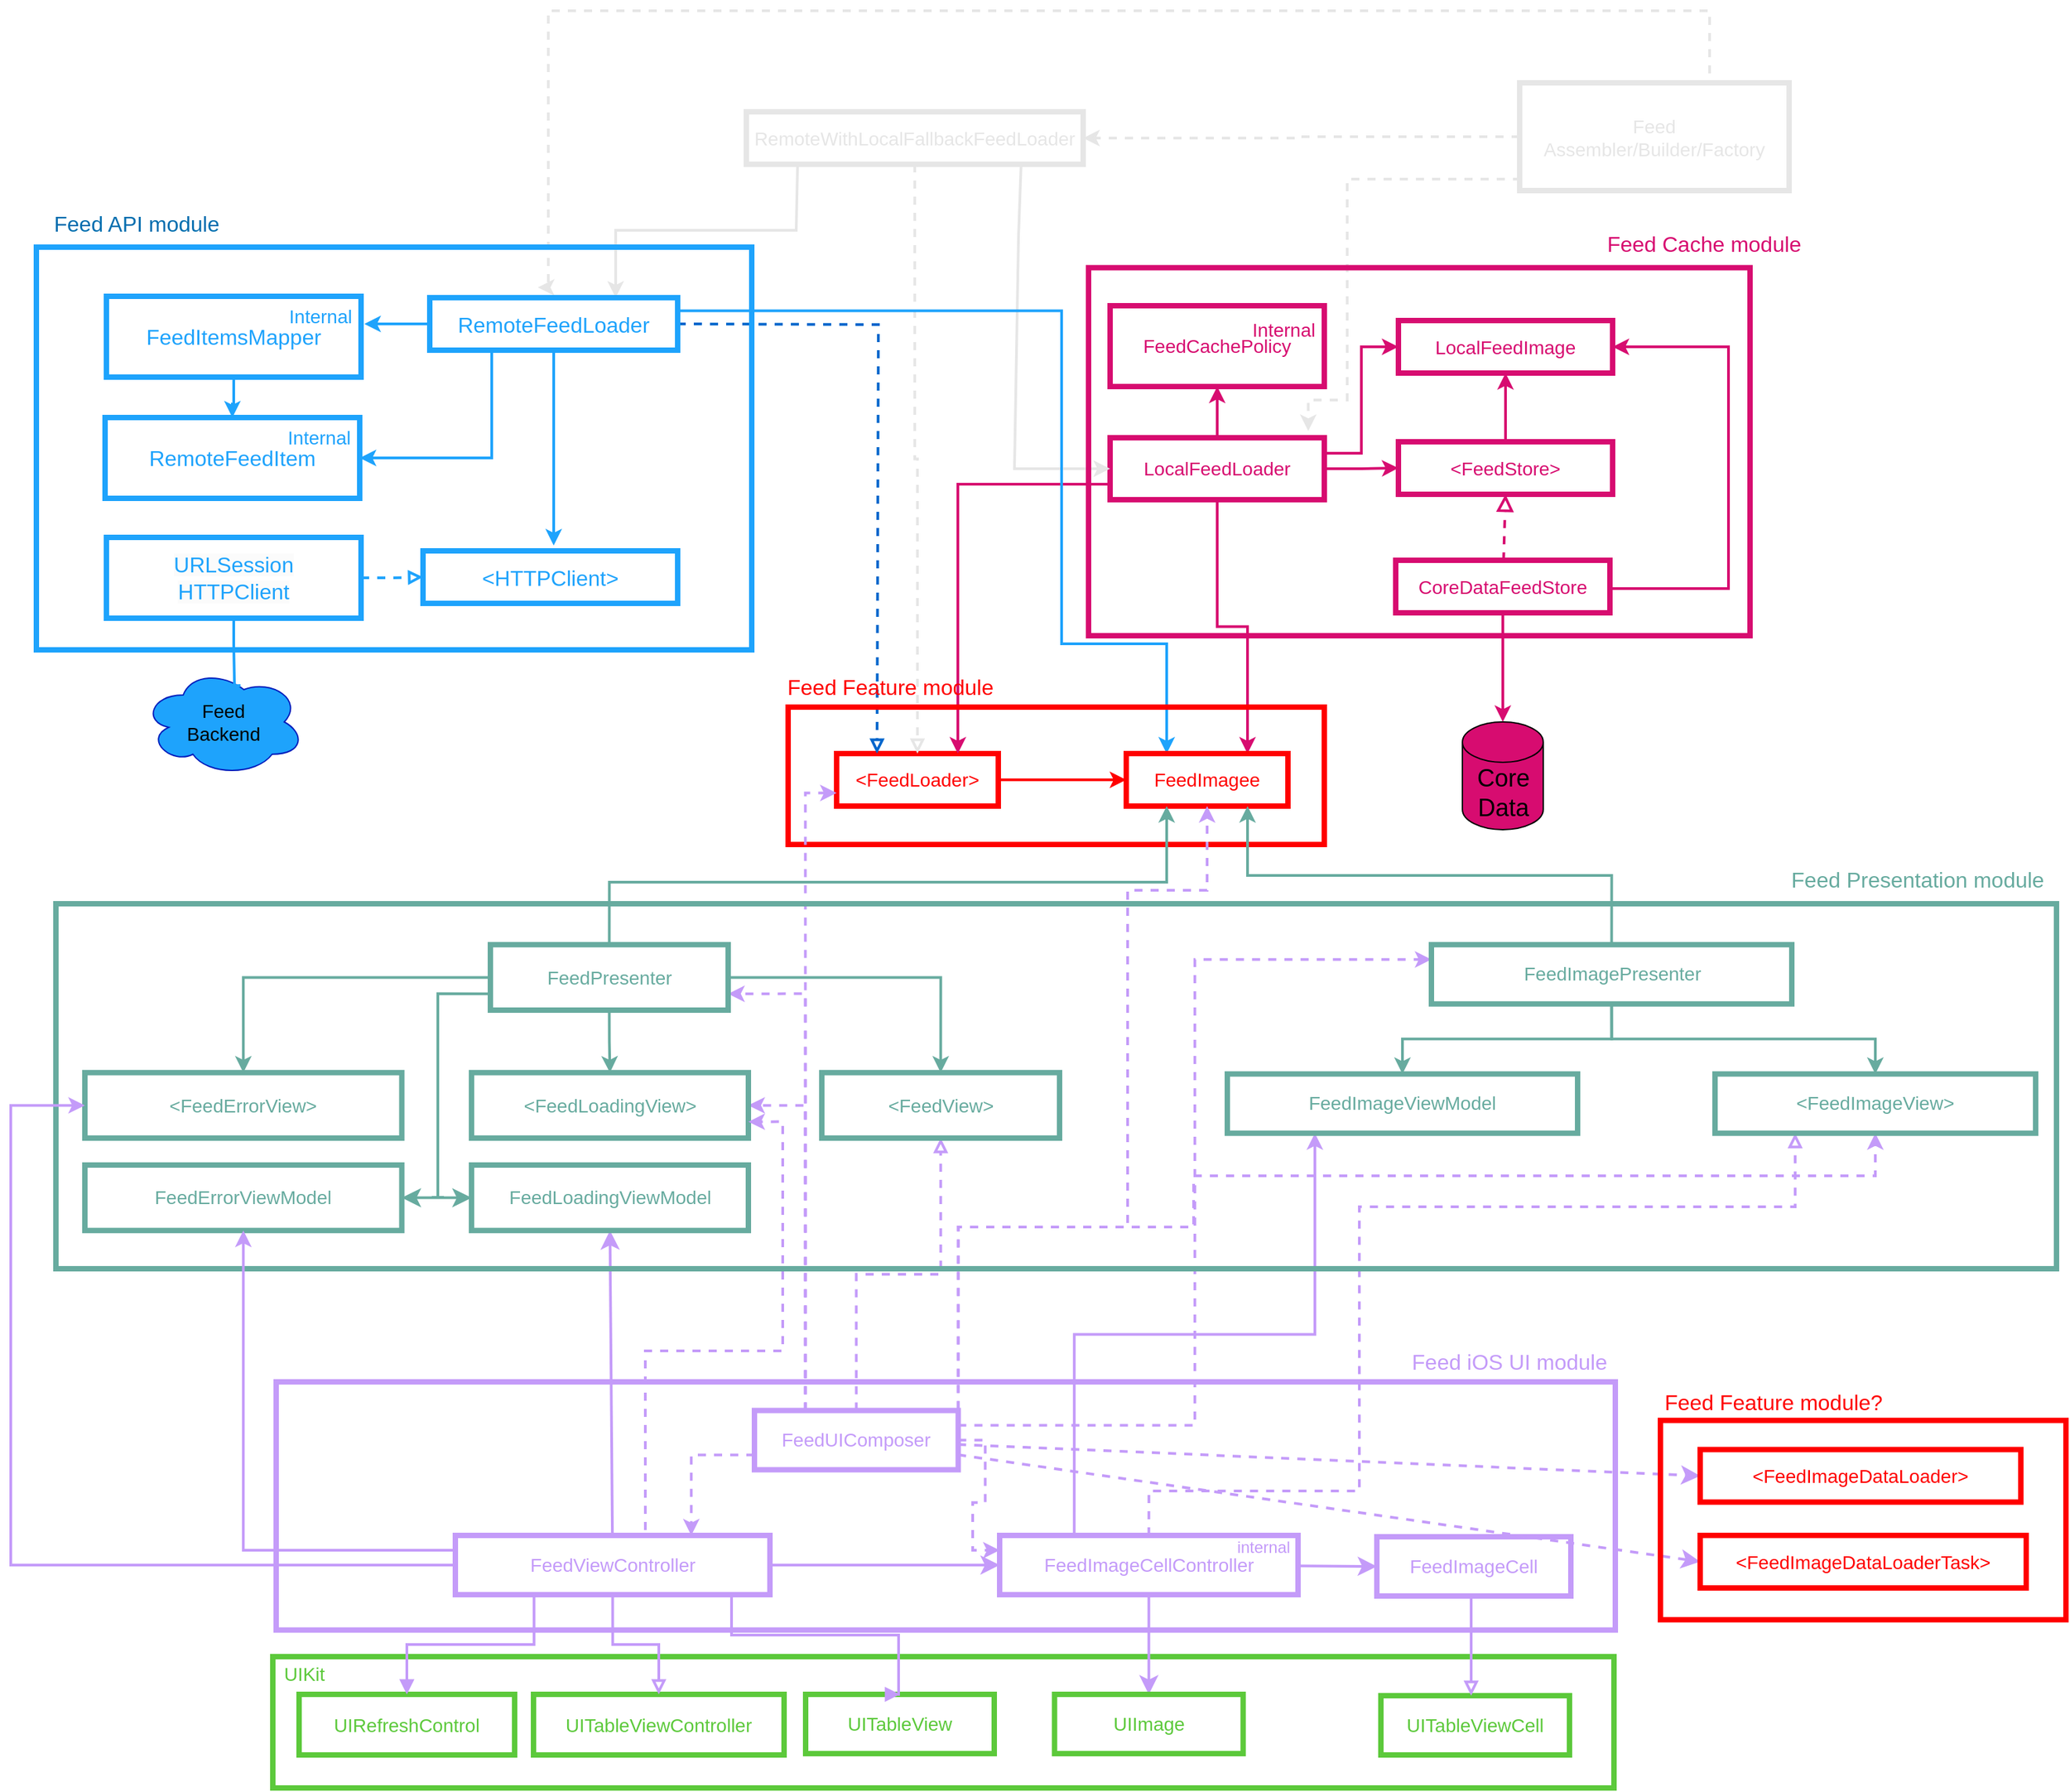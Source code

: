 <mxfile version="24.0.7" type="github">
  <diagram name="Version-1" id="Y2WjuvX7hO9Vn0jHDt_I">
    <mxGraphModel dx="1674" dy="875" grid="0" gridSize="10" guides="1" tooltips="1" connect="1" arrows="1" fold="1" page="1" pageScale="1" pageWidth="1400" pageHeight="850" math="0" shadow="0">
      <root>
        <mxCell id="0" />
        <mxCell id="1" parent="0" />
        <mxCell id="fa2TgRjNBBgpzOrha1pa-1" value="&lt;span style=&quot;font-size: 14px;&quot;&gt;&lt;font style=&quot;font-size: 14px;&quot;&gt;UITableViewController&lt;/font&gt;&lt;/span&gt;" style="rounded=0;whiteSpace=wrap;html=1;strokeWidth=4;fillColor=none;strokeColor=#5CC93B;fontSize=14;fontColor=#5CC93B;" parent="1" vertex="1">
          <mxGeometry x="489" y="1295" width="186" height="45" as="geometry" />
        </mxCell>
        <mxCell id="kslnaKKYkAR8ZkGTqqHD-34" style="edgeStyle=orthogonalEdgeStyle;rounded=0;orthogonalLoop=1;jettySize=auto;html=1;entryX=0;entryY=0.5;entryDx=0;entryDy=0;strokeColor=#FF0000;fontColor=#FF0000;strokeWidth=2;" parent="1" source="fa2TgRjNBBgpzOrha1pa-3" target="kslnaKKYkAR8ZkGTqqHD-33" edge="1">
          <mxGeometry relative="1" as="geometry" />
        </mxCell>
        <mxCell id="fa2TgRjNBBgpzOrha1pa-3" value="&lt;font style=&quot;font-size: 14px;&quot;&gt;&amp;lt;FeedLoader&amp;gt;&lt;/font&gt;" style="rounded=0;whiteSpace=wrap;html=1;fillColor=none;strokeColor=#FF0000;strokeWidth=4;fontSize=14;fontColor=#FF0000;" parent="1" vertex="1">
          <mxGeometry x="714" y="596.5" width="120" height="39" as="geometry" />
        </mxCell>
        <mxCell id="KoEfR0-JcFAQGKNgfmnl-4" style="edgeStyle=orthogonalEdgeStyle;rounded=0;orthogonalLoop=1;jettySize=auto;html=1;entryX=0;entryY=0.5;entryDx=0;entryDy=0;strokeWidth=2;strokeColor=#D70C70;" parent="1" source="fa2TgRjNBBgpzOrha1pa-6" target="kslnaKKYkAR8ZkGTqqHD-20" edge="1">
          <mxGeometry relative="1" as="geometry" />
        </mxCell>
        <mxCell id="KoEfR0-JcFAQGKNgfmnl-11" style="edgeStyle=orthogonalEdgeStyle;rounded=0;orthogonalLoop=1;jettySize=auto;html=1;exitX=1;exitY=0.25;exitDx=0;exitDy=0;entryX=0;entryY=0.5;entryDx=0;entryDy=0;strokeWidth=2;strokeColor=#D70C70;" parent="1" source="fa2TgRjNBBgpzOrha1pa-6" target="kslnaKKYkAR8ZkGTqqHD-19" edge="1">
          <mxGeometry relative="1" as="geometry" />
        </mxCell>
        <mxCell id="KoEfR0-JcFAQGKNgfmnl-13" style="edgeStyle=orthogonalEdgeStyle;rounded=0;orthogonalLoop=1;jettySize=auto;html=1;entryX=0.5;entryY=1;entryDx=0;entryDy=0;strokeWidth=2;strokeColor=#D70C70;" parent="1" source="fa2TgRjNBBgpzOrha1pa-6" target="KoEfR0-JcFAQGKNgfmnl-10" edge="1">
          <mxGeometry relative="1" as="geometry" />
        </mxCell>
        <mxCell id="iK6Vckgqgcv6s7LHoRTM-32" style="edgeStyle=orthogonalEdgeStyle;rounded=0;orthogonalLoop=1;jettySize=auto;html=1;exitX=0;exitY=0.75;exitDx=0;exitDy=0;entryX=0.75;entryY=0;entryDx=0;entryDy=0;strokeWidth=2;strokeColor=#D70C70;" parent="1" source="fa2TgRjNBBgpzOrha1pa-6" target="fa2TgRjNBBgpzOrha1pa-3" edge="1">
          <mxGeometry relative="1" as="geometry">
            <mxPoint x="793" y="581" as="targetPoint" />
          </mxGeometry>
        </mxCell>
        <mxCell id="iK6Vckgqgcv6s7LHoRTM-33" style="edgeStyle=orthogonalEdgeStyle;rounded=0;orthogonalLoop=1;jettySize=auto;html=1;entryX=0.75;entryY=0;entryDx=0;entryDy=0;strokeWidth=2;strokeColor=#D70C70;" parent="1" source="fa2TgRjNBBgpzOrha1pa-6" target="kslnaKKYkAR8ZkGTqqHD-33" edge="1">
          <mxGeometry relative="1" as="geometry" />
        </mxCell>
        <mxCell id="fa2TgRjNBBgpzOrha1pa-6" value="&lt;font style=&quot;font-size: 14px;&quot;&gt;LocalFeedLoader&lt;/font&gt;" style="rounded=0;whiteSpace=wrap;html=1;fillColor=none;strokeColor=#D70C70;strokeWidth=4;fontColor=#D70C70;fontSize=14;" parent="1" vertex="1">
          <mxGeometry x="917" y="362" width="159" height="46" as="geometry" />
        </mxCell>
        <mxCell id="fa2TgRjNBBgpzOrha1pa-8" value="" style="html=1;labelBackgroundColor=#ffffff;startArrow=none;startFill=0;startSize=6;endArrow=block;endFill=0;endSize=6;jettySize=auto;orthogonalLoop=1;strokeWidth=2;dashed=1;fontSize=14;rounded=0;entryX=0.25;entryY=0;entryDx=0;entryDy=0;strokeColor=#0066CC;exitX=1;exitY=0.5;exitDx=0;exitDy=0;" parent="1" source="8nE0R6XnKWqMKPDeoMGo-2" target="fa2TgRjNBBgpzOrha1pa-3" edge="1">
          <mxGeometry width="60" height="60" relative="1" as="geometry">
            <mxPoint x="637" y="301" as="sourcePoint" />
            <mxPoint x="577" y="396" as="targetPoint" />
            <Array as="points">
              <mxPoint x="745" y="278" />
            </Array>
          </mxGeometry>
        </mxCell>
        <mxCell id="iK6Vckgqgcv6s7LHoRTM-24" style="edgeStyle=orthogonalEdgeStyle;rounded=0;orthogonalLoop=1;jettySize=auto;html=1;entryX=0.5;entryY=0;entryDx=0;entryDy=0;strokeWidth=2;dashed=1;strokeColor=#E6E6E6;endArrow=block;endFill=0;" parent="1" source="fa2TgRjNBBgpzOrha1pa-10" target="fa2TgRjNBBgpzOrha1pa-3" edge="1">
          <mxGeometry relative="1" as="geometry" />
        </mxCell>
        <mxCell id="fa2TgRjNBBgpzOrha1pa-10" value="&lt;font style=&quot;font-size: 14px;&quot;&gt;RemoteWithLocalFallbackFeedLoader&lt;/font&gt;" style="rounded=0;whiteSpace=wrap;html=1;fillColor=none;strokeColor=#E6E6E6;strokeWidth=4;fontSize=14;fontColor=#E6E6E6;" parent="1" vertex="1">
          <mxGeometry x="647" y="120" width="250" height="39" as="geometry" />
        </mxCell>
        <mxCell id="fa2TgRjNBBgpzOrha1pa-12" value="" style="endArrow=classic;html=1;rounded=0;exitX=0.152;exitY=1.026;exitDx=0;exitDy=0;exitPerimeter=0;strokeWidth=2;strokeColor=#E6E6E6;entryX=0.75;entryY=0;entryDx=0;entryDy=0;fontColor=#E6E6E6;" parent="1" source="fa2TgRjNBBgpzOrha1pa-10" target="8nE0R6XnKWqMKPDeoMGo-2" edge="1">
          <mxGeometry width="50" height="50" relative="1" as="geometry">
            <mxPoint x="684.045" y="184.014" as="sourcePoint" />
            <mxPoint x="639.998" y="253.989" as="targetPoint" />
            <Array as="points">
              <mxPoint x="684" y="208" />
              <mxPoint x="550" y="208" />
            </Array>
          </mxGeometry>
        </mxCell>
        <mxCell id="fa2TgRjNBBgpzOrha1pa-13" value="" style="endArrow=classic;html=1;rounded=0;exitX=0.816;exitY=0.949;exitDx=0;exitDy=0;exitPerimeter=0;strokeWidth=2;strokeColor=#E6E6E6;fontColor=#E6E6E6;entryX=0;entryY=0.5;entryDx=0;entryDy=0;" parent="1" source="fa2TgRjNBBgpzOrha1pa-10" target="fa2TgRjNBBgpzOrha1pa-6" edge="1">
          <mxGeometry width="50" height="50" relative="1" as="geometry">
            <mxPoint x="849" y="189" as="sourcePoint" />
            <mxPoint x="1003" y="334" as="targetPoint" />
            <Array as="points">
              <mxPoint x="849" y="213" />
              <mxPoint x="846" y="385" />
            </Array>
          </mxGeometry>
        </mxCell>
        <mxCell id="fa2TgRjNBBgpzOrha1pa-14" style="edgeStyle=orthogonalEdgeStyle;rounded=0;orthogonalLoop=1;jettySize=auto;html=1;strokeWidth=2;dashed=1;strokeColor=#E6E6E6;exitX=0.5;exitY=0;exitDx=0;exitDy=0;fontColor=#E6E6E6;entryX=0.701;entryY=0.1;entryDx=0;entryDy=0;entryPerimeter=0;" parent="1" source="fa2TgRjNBBgpzOrha1pa-18" target="8nE0R6XnKWqMKPDeoMGo-17" edge="1">
          <mxGeometry relative="1" as="geometry">
            <Array as="points">
              <mxPoint x="1362" y="99" />
              <mxPoint x="1362" y="45" />
              <mxPoint x="500" y="45" />
            </Array>
            <mxPoint x="1151" y="118" as="sourcePoint" />
            <mxPoint x="500" y="228" as="targetPoint" />
          </mxGeometry>
        </mxCell>
        <mxCell id="fa2TgRjNBBgpzOrha1pa-15" style="edgeStyle=orthogonalEdgeStyle;rounded=0;orthogonalLoop=1;jettySize=auto;html=1;entryX=1;entryY=0.5;entryDx=0;entryDy=0;strokeWidth=2;dashed=1;strokeColor=#E6E6E6;fontColor=#E6E6E6;" parent="1" source="fa2TgRjNBBgpzOrha1pa-18" target="fa2TgRjNBBgpzOrha1pa-10" edge="1">
          <mxGeometry relative="1" as="geometry" />
        </mxCell>
        <mxCell id="fa2TgRjNBBgpzOrha1pa-18" value="&lt;font style=&quot;font-size: 14px;&quot;&gt;Feed&lt;br style=&quot;font-size: 14px;&quot;&gt;Assembler/Builder/Factory&lt;br style=&quot;font-size: 14px;&quot;&gt;&lt;/font&gt;" style="rounded=0;whiteSpace=wrap;html=1;fillColor=none;strokeColor=#E6E6E6;strokeWidth=4;fontColor=#E6E6E6;fontSize=14;" parent="1" vertex="1">
          <mxGeometry x="1221" y="98.5" width="200" height="80" as="geometry" />
        </mxCell>
        <mxCell id="kslnaKKYkAR8ZkGTqqHD-9" style="edgeStyle=orthogonalEdgeStyle;rounded=0;orthogonalLoop=1;jettySize=auto;html=1;entryX=0.5;entryY=0;entryDx=0;entryDy=0;strokeColor=#1EA3FC;strokeWidth=2;" parent="1" source="8nE0R6XnKWqMKPDeoMGo-1" target="kslnaKKYkAR8ZkGTqqHD-6" edge="1">
          <mxGeometry relative="1" as="geometry" />
        </mxCell>
        <mxCell id="8nE0R6XnKWqMKPDeoMGo-1" value="&lt;font style=&quot;font-size: 16px;&quot;&gt;FeedItemsMapper&lt;/font&gt;" style="rounded=0;whiteSpace=wrap;html=1;fillColor=none;strokeColor=#1EA3FC;strokeWidth=4;fontColor=#1EA3FC;fontSize=16;" parent="1" vertex="1">
          <mxGeometry x="172" y="257" width="189" height="60" as="geometry" />
        </mxCell>
        <mxCell id="kslnaKKYkAR8ZkGTqqHD-2" style="edgeStyle=orthogonalEdgeStyle;rounded=0;orthogonalLoop=1;jettySize=auto;html=1;exitX=0.5;exitY=1;exitDx=0;exitDy=0;strokeColor=#1EA3FC;strokeWidth=2;" parent="1" source="8nE0R6XnKWqMKPDeoMGo-2" edge="1">
          <mxGeometry relative="1" as="geometry">
            <mxPoint x="504" y="442" as="targetPoint" />
            <mxPoint x="504" y="317" as="sourcePoint" />
          </mxGeometry>
        </mxCell>
        <mxCell id="kslnaKKYkAR8ZkGTqqHD-8" style="edgeStyle=orthogonalEdgeStyle;rounded=0;orthogonalLoop=1;jettySize=auto;html=1;strokeColor=#1EA3FC;strokeWidth=2;" parent="1" source="8nE0R6XnKWqMKPDeoMGo-2" edge="1">
          <mxGeometry relative="1" as="geometry">
            <mxPoint x="363.412" y="277.5" as="targetPoint" />
          </mxGeometry>
        </mxCell>
        <mxCell id="kslnaKKYkAR8ZkGTqqHD-14" style="edgeStyle=orthogonalEdgeStyle;rounded=0;orthogonalLoop=1;jettySize=auto;html=1;exitX=0.25;exitY=1;exitDx=0;exitDy=0;entryX=1;entryY=0.5;entryDx=0;entryDy=0;strokeColor=#1EA3FC;strokeWidth=2;" parent="1" source="8nE0R6XnKWqMKPDeoMGo-2" target="kslnaKKYkAR8ZkGTqqHD-6" edge="1">
          <mxGeometry relative="1" as="geometry" />
        </mxCell>
        <mxCell id="iK6Vckgqgcv6s7LHoRTM-34" style="edgeStyle=orthogonalEdgeStyle;rounded=0;orthogonalLoop=1;jettySize=auto;html=1;exitX=1;exitY=0.25;exitDx=0;exitDy=0;entryX=0.25;entryY=0;entryDx=0;entryDy=0;strokeWidth=2;strokeColor=#1EA3FC;" parent="1" source="8nE0R6XnKWqMKPDeoMGo-2" target="kslnaKKYkAR8ZkGTqqHD-33" edge="1">
          <mxGeometry relative="1" as="geometry">
            <Array as="points">
              <mxPoint x="881" y="268" />
              <mxPoint x="881" y="515" />
              <mxPoint x="959" y="515" />
            </Array>
          </mxGeometry>
        </mxCell>
        <mxCell id="8nE0R6XnKWqMKPDeoMGo-2" value="&lt;font style=&quot;font-size: 16px;&quot;&gt;RemoteFeedLoader&lt;/font&gt;" style="rounded=0;whiteSpace=wrap;html=1;fillColor=none;strokeColor=#1EA3FC;strokeWidth=4;fontColor=#1EA3FC;fontSize=16;" parent="1" vertex="1">
          <mxGeometry x="412" y="258" width="184" height="39" as="geometry" />
        </mxCell>
        <mxCell id="8nE0R6XnKWqMKPDeoMGo-3" value="&lt;font style=&quot;font-size: 16px;&quot;&gt;&amp;lt;HTTPClient&amp;gt;&lt;/font&gt;" style="rounded=0;whiteSpace=wrap;html=1;fillColor=none;strokeColor=#1EA3FC;strokeWidth=4;fontColor=#1EA3FC;fontSize=16;" parent="1" vertex="1">
          <mxGeometry x="407" y="446" width="189" height="39" as="geometry" />
        </mxCell>
        <mxCell id="8nE0R6XnKWqMKPDeoMGo-4" value="&lt;font style=&quot;font-size: 14px;&quot;&gt;Feed&lt;br style=&quot;font-size: 14px;&quot;&gt;Backend&lt;/font&gt;" style="ellipse;shape=cloud;whiteSpace=wrap;html=1;fillColor=#1ea3fc;fontColor=#000000;strokeColor=#001DBC;fontSize=14;" parent="1" vertex="1">
          <mxGeometry x="199" y="533" width="120" height="80" as="geometry" />
        </mxCell>
        <mxCell id="8nE0R6XnKWqMKPDeoMGo-12" style="edgeStyle=orthogonalEdgeStyle;rounded=0;orthogonalLoop=1;jettySize=auto;html=1;entryX=0.567;entryY=0.163;entryDx=0;entryDy=0;entryPerimeter=0;strokeWidth=2;strokeColor=#1EA3FC;endArrow=baseDash;endFill=0;" parent="1" source="8nE0R6XnKWqMKPDeoMGo-8" target="8nE0R6XnKWqMKPDeoMGo-4" edge="1">
          <mxGeometry relative="1" as="geometry" />
        </mxCell>
        <mxCell id="kslnaKKYkAR8ZkGTqqHD-16" style="edgeStyle=orthogonalEdgeStyle;rounded=0;orthogonalLoop=1;jettySize=auto;html=1;exitX=1;exitY=0.5;exitDx=0;exitDy=0;entryX=0;entryY=0.5;entryDx=0;entryDy=0;strokeWidth=2;endArrow=block;endFill=0;dashed=1;strokeColor=#1EA3FC;" parent="1" source="8nE0R6XnKWqMKPDeoMGo-8" target="8nE0R6XnKWqMKPDeoMGo-3" edge="1">
          <mxGeometry relative="1" as="geometry" />
        </mxCell>
        <mxCell id="8nE0R6XnKWqMKPDeoMGo-8" value="&lt;span style=&quot;font-family: Helvetica; font-size: 16px; font-style: normal; font-variant-ligatures: normal; font-variant-caps: normal; font-weight: 400; letter-spacing: normal; orphans: 2; text-align: center; text-indent: 0px; text-transform: none; widows: 2; word-spacing: 0px; -webkit-text-stroke-width: 0px; background-color: rgb(251, 251, 251); text-decoration-thickness: initial; text-decoration-style: initial; text-decoration-color: initial; float: none; display: inline !important;&quot;&gt;URLSession&lt;br&gt;HTTPClient&lt;br&gt;&lt;/span&gt;" style="rounded=0;whiteSpace=wrap;html=1;fillColor=none;strokeColor=#1EA3FC;strokeWidth=4;fontColor=#1EA3FC;" parent="1" vertex="1">
          <mxGeometry x="172" y="436" width="189" height="60" as="geometry" />
        </mxCell>
        <mxCell id="8nE0R6XnKWqMKPDeoMGo-17" value="" style="rounded=0;whiteSpace=wrap;html=1;fillColor=none;strokeWidth=4;strokeColor=#1EA3FC;" parent="1" vertex="1">
          <mxGeometry x="120" y="220.5" width="531" height="299" as="geometry" />
        </mxCell>
        <mxCell id="8nE0R6XnKWqMKPDeoMGo-18" value="Feed API module" style="text;html=1;strokeColor=none;fillColor=none;align=center;verticalAlign=middle;whiteSpace=wrap;rounded=0;strokeWidth=0;fontColor=#006EAF;fontStyle=0;fontSize=16;" parent="1" vertex="1">
          <mxGeometry x="131" y="188" width="127" height="30" as="geometry" />
        </mxCell>
        <mxCell id="kslnaKKYkAR8ZkGTqqHD-4" value="&lt;font style=&quot;font-size: 14px;&quot;&gt;Internal&lt;/font&gt;" style="text;html=1;strokeColor=none;fillColor=none;align=center;verticalAlign=middle;whiteSpace=wrap;rounded=0;labelPosition=center;verticalLabelPosition=middle;fontColor=#1EA3FC;" parent="1" vertex="1">
          <mxGeometry x="301" y="257" width="60" height="30" as="geometry" />
        </mxCell>
        <mxCell id="kslnaKKYkAR8ZkGTqqHD-6" value="RemoteFeedItem" style="rounded=0;whiteSpace=wrap;html=1;fillColor=none;strokeColor=#1EA3FC;strokeWidth=4;fontColor=#1EA3FC;fontSize=16;" parent="1" vertex="1">
          <mxGeometry x="171" y="347" width="189" height="60" as="geometry" />
        </mxCell>
        <mxCell id="kslnaKKYkAR8ZkGTqqHD-7" value="&lt;font style=&quot;font-size: 14px;&quot;&gt;Internal&lt;/font&gt;" style="text;html=1;strokeColor=none;fillColor=none;align=center;verticalAlign=middle;whiteSpace=wrap;rounded=0;labelPosition=center;verticalLabelPosition=middle;fontColor=#1EA3FC;" parent="1" vertex="1">
          <mxGeometry x="300" y="347" width="60" height="30" as="geometry" />
        </mxCell>
        <mxCell id="kslnaKKYkAR8ZkGTqqHD-19" value="&lt;font style=&quot;font-size: 14px;&quot;&gt;LocalFeedImage&lt;/font&gt;" style="rounded=0;whiteSpace=wrap;html=1;fillColor=none;strokeColor=#D70C70;strokeWidth=4;fontColor=#D70C70;fontSize=14;" parent="1" vertex="1">
          <mxGeometry x="1131" y="275" width="159" height="39" as="geometry" />
        </mxCell>
        <mxCell id="kslnaKKYkAR8ZkGTqqHD-22" style="edgeStyle=orthogonalEdgeStyle;rounded=0;orthogonalLoop=1;jettySize=auto;html=1;entryX=0.5;entryY=1;entryDx=0;entryDy=0;strokeWidth=2;strokeColor=#D70C70;" parent="1" source="kslnaKKYkAR8ZkGTqqHD-20" target="kslnaKKYkAR8ZkGTqqHD-19" edge="1">
          <mxGeometry relative="1" as="geometry" />
        </mxCell>
        <mxCell id="kslnaKKYkAR8ZkGTqqHD-20" value="&lt;font style=&quot;font-size: 14px;&quot;&gt;&amp;lt;FeedStore&amp;gt;&lt;/font&gt;" style="rounded=0;whiteSpace=wrap;html=1;fillColor=none;strokeColor=#D70C70;strokeWidth=4;fontColor=#D70C70;fontSize=14;" parent="1" vertex="1">
          <mxGeometry x="1131" y="365" width="159" height="39" as="geometry" />
        </mxCell>
        <mxCell id="kslnaKKYkAR8ZkGTqqHD-25" value="Feed Cache module" style="text;html=1;strokeColor=none;fillColor=none;align=center;verticalAlign=middle;whiteSpace=wrap;rounded=0;strokeWidth=0;fontColor=#D70C70;fontStyle=0;fontSize=16;" parent="1" vertex="1">
          <mxGeometry x="1279" y="203" width="158" height="30" as="geometry" />
        </mxCell>
        <mxCell id="kslnaKKYkAR8ZkGTqqHD-28" style="edgeStyle=orthogonalEdgeStyle;rounded=0;orthogonalLoop=1;jettySize=auto;html=1;exitX=0;exitY=0.75;exitDx=0;exitDy=0;strokeWidth=2;strokeColor=#E6E6E6;dashed=1;fontColor=#E6E6E6;entryX=0.925;entryY=-0.109;entryDx=0;entryDy=0;entryPerimeter=0;" parent="1" target="fa2TgRjNBBgpzOrha1pa-6" edge="1">
          <mxGeometry relative="1" as="geometry">
            <mxPoint x="1221" y="169" as="sourcePoint" />
            <mxPoint x="1065.029" y="339.998" as="targetPoint" />
            <Array as="points">
              <mxPoint x="1221" y="170" />
              <mxPoint x="1093" y="170" />
              <mxPoint x="1093" y="334" />
              <mxPoint x="1064" y="334" />
            </Array>
          </mxGeometry>
        </mxCell>
        <mxCell id="kslnaKKYkAR8ZkGTqqHD-33" value="&lt;font style=&quot;font-size: 14px;&quot;&gt;FeedImagee&lt;/font&gt;" style="rounded=0;whiteSpace=wrap;html=1;fillColor=none;strokeColor=#FF0000;strokeWidth=4;fontSize=14;fontColor=#FF0000;" parent="1" vertex="1">
          <mxGeometry x="929" y="596.5" width="120" height="39" as="geometry" />
        </mxCell>
        <mxCell id="kslnaKKYkAR8ZkGTqqHD-35" value="" style="rounded=0;whiteSpace=wrap;html=1;fillColor=none;strokeWidth=4;strokeColor=#ff0000;" parent="1" vertex="1">
          <mxGeometry x="678" y="562" width="398" height="102" as="geometry" />
        </mxCell>
        <mxCell id="kslnaKKYkAR8ZkGTqqHD-36" value="Feed Feature module" style="text;html=1;strokeColor=none;fillColor=none;align=center;verticalAlign=middle;whiteSpace=wrap;rounded=0;strokeWidth=0;fontColor=#FF0000;fontStyle=0;fontSize=16;" parent="1" vertex="1">
          <mxGeometry x="675" y="532" width="158" height="30" as="geometry" />
        </mxCell>
        <mxCell id="RtcUJRCJCPD8Cinapjym-1" style="edgeStyle=none;curved=1;rounded=0;orthogonalLoop=1;jettySize=auto;html=1;entryX=0.5;entryY=1;entryDx=0;entryDy=0;fontSize=12;startSize=8;endSize=8;strokeWidth=2;endArrow=block;endFill=0;dashed=1;strokeColor=#D70C70;" edge="1" parent="1" source="kslnaKKYkAR8ZkGTqqHD-37" target="kslnaKKYkAR8ZkGTqqHD-20">
          <mxGeometry relative="1" as="geometry" />
        </mxCell>
        <mxCell id="kslnaKKYkAR8ZkGTqqHD-37" value="&lt;font style=&quot;font-size: 14px;&quot;&gt;CoreDataFeedStore&lt;br&gt;&lt;/font&gt;" style="rounded=0;whiteSpace=wrap;html=1;fillColor=none;strokeColor=#D70C70;strokeWidth=4;fontSize=14;gradientColor=#b3b3b3;fontColor=#D70C70;" parent="1" vertex="1">
          <mxGeometry x="1129" y="453" width="159" height="39" as="geometry" />
        </mxCell>
        <mxCell id="KoEfR0-JcFAQGKNgfmnl-8" value="" style="rounded=0;whiteSpace=wrap;html=1;fillColor=none;strokeWidth=4;strokeColor=#D70C70;" parent="1" vertex="1">
          <mxGeometry x="901" y="235.75" width="491" height="273.25" as="geometry" />
        </mxCell>
        <mxCell id="KoEfR0-JcFAQGKNgfmnl-10" value="&lt;font style=&quot;font-size: 14px;&quot;&gt;FeedCachePolicy&lt;/font&gt;" style="rounded=0;whiteSpace=wrap;html=1;fillColor=none;strokeColor=#D70C70;strokeWidth=4;fontColor=#D70C70;fontSize=14;" parent="1" vertex="1">
          <mxGeometry x="917" y="264" width="159" height="60" as="geometry" />
        </mxCell>
        <mxCell id="KoEfR0-JcFAQGKNgfmnl-12" value="&lt;font style=&quot;font-size: 14px;&quot;&gt;Internal&lt;/font&gt;" style="text;html=1;strokeColor=none;fillColor=none;align=center;verticalAlign=middle;whiteSpace=wrap;rounded=0;labelPosition=center;verticalLabelPosition=middle;fontColor=#D70C70;" parent="1" vertex="1">
          <mxGeometry x="1016" y="267" width="60" height="30" as="geometry" />
        </mxCell>
        <mxCell id="JNZvR-7SCy1b5JrwN-PK-3" value="&lt;font style=&quot;font-size: 18px;&quot;&gt;Core&lt;br&gt;Data&lt;/font&gt;" style="shape=cylinder3;whiteSpace=wrap;html=1;boundedLbl=1;backgroundOutline=1;size=15;strokeColor=#000000;gradientColor=none;fillColor=#D70C70;gradientDirection=north;strokeWidth=1;" parent="1" vertex="1">
          <mxGeometry x="1178.5" y="573" width="60" height="80" as="geometry" />
        </mxCell>
        <mxCell id="JNZvR-7SCy1b5JrwN-PK-4" style="edgeStyle=orthogonalEdgeStyle;rounded=0;orthogonalLoop=1;jettySize=auto;html=1;entryX=0.5;entryY=0;entryDx=0;entryDy=0;entryPerimeter=0;strokeWidth=2;strokeColor=#D70C70;" parent="1" source="kslnaKKYkAR8ZkGTqqHD-37" target="JNZvR-7SCy1b5JrwN-PK-3" edge="1">
          <mxGeometry relative="1" as="geometry" />
        </mxCell>
        <mxCell id="BpPRSDlrW4VKUzsqnZfC-7" value="" style="rounded=0;whiteSpace=wrap;html=1;strokeWidth=4;fillColor=none;strokeColor=#5CC93B;fontSize=14;fontColor=#5CC93B;align=center;labelPosition=center;verticalLabelPosition=middle;verticalAlign=middle;horizontal=1;" parent="1" vertex="1">
          <mxGeometry x="295.5" y="1267" width="995.5" height="97.5" as="geometry" />
        </mxCell>
        <mxCell id="BpPRSDlrW4VKUzsqnZfC-8" value="&lt;span style=&quot;font-size: 14px;&quot;&gt;&lt;font style=&quot;font-size: 14px;&quot;&gt;UITableView&lt;/font&gt;&lt;/span&gt;" style="rounded=0;whiteSpace=wrap;html=1;strokeWidth=4;fillColor=none;strokeColor=#5CC93B;fontSize=14;fontColor=#5CC93B;" parent="1" vertex="1">
          <mxGeometry x="691" y="1295" width="140" height="44" as="geometry" />
        </mxCell>
        <mxCell id="BpPRSDlrW4VKUzsqnZfC-12" value="UIKit" style="text;html=1;strokeColor=none;fillColor=none;align=center;verticalAlign=middle;whiteSpace=wrap;rounded=0;labelPosition=center;verticalLabelPosition=middle;fontColor=#5CC93B;fontSize=14;" parent="1" vertex="1">
          <mxGeometry x="289" y="1265" width="60" height="30" as="geometry" />
        </mxCell>
        <mxCell id="BpPRSDlrW4VKUzsqnZfC-4" value="" style="rounded=0;whiteSpace=wrap;html=1;fillColor=none;strokeColor=#C49BF9;strokeWidth=4;fontSize=14;fontColor=#C49BF9;" parent="1" vertex="1">
          <mxGeometry x="298" y="1063" width="994" height="184.25" as="geometry" />
        </mxCell>
        <mxCell id="5NVDTo8bunI5TLv0N01t-1" value="&lt;span style=&quot;font-size: 14px;&quot;&gt;&lt;font style=&quot;font-size: 14px;&quot;&gt;UIRefreshControl&lt;/font&gt;&lt;/span&gt;" style="rounded=0;whiteSpace=wrap;html=1;strokeWidth=4;fillColor=none;strokeColor=#5CC93B;fontSize=14;fontColor=#5CC93B;" parent="1" vertex="1">
          <mxGeometry x="315" y="1295" width="160" height="45" as="geometry" />
        </mxCell>
        <mxCell id="5NVDTo8bunI5TLv0N01t-2" value="&lt;span style=&quot;font-size: 14px;&quot;&gt;&lt;font style=&quot;font-size: 14px;&quot;&gt;UITableViewCell&lt;/font&gt;&lt;/span&gt;" style="rounded=0;whiteSpace=wrap;html=1;strokeWidth=4;fillColor=none;strokeColor=#5CC93B;fontSize=14;fontColor=#5CC93B;" parent="1" vertex="1">
          <mxGeometry x="1118" y="1296" width="140" height="44" as="geometry" />
        </mxCell>
        <mxCell id="iK6Vckgqgcv6s7LHoRTM-28" style="edgeStyle=orthogonalEdgeStyle;rounded=0;orthogonalLoop=1;jettySize=auto;html=1;exitX=0.75;exitY=1;exitDx=0;exitDy=0;entryX=0.75;entryY=0;entryDx=0;entryDy=0;strokeWidth=2;strokeColor=#C49BF9;endArrow=block;endFill=0;" parent="1" edge="1">
          <mxGeometry relative="1" as="geometry">
            <mxPoint x="1185" y="1222" as="sourcePoint" />
            <mxPoint x="1185" y="1296" as="targetPoint" />
          </mxGeometry>
        </mxCell>
        <mxCell id="5NVDTo8bunI5TLv0N01t-3" value="&lt;font style=&quot;font-size: 14px;&quot;&gt;FeedImageCell&lt;/font&gt;" style="rounded=0;whiteSpace=wrap;html=1;fillColor=none;strokeColor=#C49BF9;strokeWidth=4;fontSize=14;fontColor=#C49BF9;" parent="1" vertex="1">
          <mxGeometry x="1115" y="1178" width="144" height="44" as="geometry" />
        </mxCell>
        <mxCell id="RtcUJRCJCPD8Cinapjym-15" style="edgeStyle=none;curved=1;rounded=0;orthogonalLoop=1;jettySize=auto;html=1;entryX=0;entryY=0.5;entryDx=0;entryDy=0;fontSize=12;startSize=8;endSize=8;strokeWidth=2;strokeColor=#C49BF9;" edge="1" parent="1" source="5NVDTo8bunI5TLv0N01t-7" target="iK6Vckgqgcv6s7LHoRTM-6">
          <mxGeometry relative="1" as="geometry" />
        </mxCell>
        <mxCell id="RtcUJRCJCPD8Cinapjym-17" style="edgeStyle=none;curved=1;rounded=0;orthogonalLoop=1;jettySize=auto;html=1;entryX=0.5;entryY=1;entryDx=0;entryDy=0;fontSize=12;startSize=8;endSize=8;strokeWidth=2;strokeColor=#C49BF9;" edge="1" parent="1" source="5NVDTo8bunI5TLv0N01t-7" target="RtcUJRCJCPD8Cinapjym-11">
          <mxGeometry relative="1" as="geometry" />
        </mxCell>
        <mxCell id="5NVDTo8bunI5TLv0N01t-7" value="FeedViewController" style="rounded=0;whiteSpace=wrap;html=1;fillColor=none;strokeColor=#C49BF9;strokeWidth=4;fontSize=14;fontColor=#C49BF9;" parent="1" vertex="1">
          <mxGeometry x="431" y="1177" width="233.5" height="44" as="geometry" />
        </mxCell>
        <mxCell id="iK6Vckgqgcv6s7LHoRTM-13" style="edgeStyle=orthogonalEdgeStyle;rounded=0;orthogonalLoop=1;jettySize=auto;html=1;exitX=1;exitY=0.5;exitDx=0;exitDy=0;entryX=0;entryY=0.25;entryDx=0;entryDy=0;strokeWidth=2;strokeColor=#C49BF9;dashed=1;" parent="1" source="5NVDTo8bunI5TLv0N01t-8" target="iK6Vckgqgcv6s7LHoRTM-6" edge="1">
          <mxGeometry relative="1" as="geometry" />
        </mxCell>
        <mxCell id="iK6Vckgqgcv6s7LHoRTM-64" style="edgeStyle=orthogonalEdgeStyle;rounded=0;orthogonalLoop=1;jettySize=auto;html=1;exitX=0;exitY=0.75;exitDx=0;exitDy=0;entryX=0.75;entryY=0;entryDx=0;entryDy=0;strokeWidth=2;strokeColor=#C49BF9;dashed=1;" parent="1" source="5NVDTo8bunI5TLv0N01t-8" target="5NVDTo8bunI5TLv0N01t-7" edge="1">
          <mxGeometry relative="1" as="geometry" />
        </mxCell>
        <mxCell id="iK6Vckgqgcv6s7LHoRTM-68" style="edgeStyle=orthogonalEdgeStyle;rounded=0;orthogonalLoop=1;jettySize=auto;html=1;exitX=0.25;exitY=0;exitDx=0;exitDy=0;entryX=0;entryY=0.75;entryDx=0;entryDy=0;strokeWidth=2;strokeColor=#C49BF9;dashed=1;" parent="1" source="5NVDTo8bunI5TLv0N01t-8" target="fa2TgRjNBBgpzOrha1pa-3" edge="1">
          <mxGeometry relative="1" as="geometry" />
        </mxCell>
        <mxCell id="wRX7bdEk1FUPvkicqvMD-34" style="edgeStyle=orthogonalEdgeStyle;rounded=0;orthogonalLoop=1;jettySize=auto;html=1;exitX=0.25;exitY=0;exitDx=0;exitDy=0;entryX=1;entryY=0.75;entryDx=0;entryDy=0;strokeWidth=2;strokeColor=#C49BF9;dashed=1;" parent="1" source="5NVDTo8bunI5TLv0N01t-8" target="iK6Vckgqgcv6s7LHoRTM-41" edge="1">
          <mxGeometry relative="1" as="geometry" />
        </mxCell>
        <mxCell id="wRX7bdEk1FUPvkicqvMD-35" style="edgeStyle=orthogonalEdgeStyle;rounded=0;orthogonalLoop=1;jettySize=auto;html=1;exitX=0.25;exitY=0;exitDx=0;exitDy=0;entryX=1;entryY=0.5;entryDx=0;entryDy=0;strokeWidth=2;strokeColor=#C49BF9;dashed=1;" parent="1" source="5NVDTo8bunI5TLv0N01t-8" target="wRX7bdEk1FUPvkicqvMD-18" edge="1">
          <mxGeometry relative="1" as="geometry" />
        </mxCell>
        <mxCell id="wRX7bdEk1FUPvkicqvMD-36" style="edgeStyle=orthogonalEdgeStyle;rounded=0;orthogonalLoop=1;jettySize=auto;html=1;exitX=0.5;exitY=0;exitDx=0;exitDy=0;entryX=0.5;entryY=1;entryDx=0;entryDy=0;strokeWidth=2;strokeColor=#C49BF9;endArrow=block;endFill=0;dashed=1;" parent="1" source="5NVDTo8bunI5TLv0N01t-8" target="wRX7bdEk1FUPvkicqvMD-20" edge="1">
          <mxGeometry relative="1" as="geometry" />
        </mxCell>
        <mxCell id="wRX7bdEk1FUPvkicqvMD-38" style="edgeStyle=orthogonalEdgeStyle;rounded=0;orthogonalLoop=1;jettySize=auto;html=1;exitX=1;exitY=0.25;exitDx=0;exitDy=0;entryX=0;entryY=0.25;entryDx=0;entryDy=0;strokeWidth=2;strokeColor=#C49BF9;dashed=1;" parent="1" source="5NVDTo8bunI5TLv0N01t-8" target="iK6Vckgqgcv6s7LHoRTM-51" edge="1">
          <mxGeometry relative="1" as="geometry" />
        </mxCell>
        <mxCell id="wRX7bdEk1FUPvkicqvMD-39" style="edgeStyle=orthogonalEdgeStyle;rounded=0;orthogonalLoop=1;jettySize=auto;html=1;exitX=1;exitY=0.25;exitDx=0;exitDy=0;entryX=0.5;entryY=1;entryDx=0;entryDy=0;strokeWidth=2;strokeColor=#C49BF9;dashed=1;" parent="1" source="5NVDTo8bunI5TLv0N01t-8" target="kslnaKKYkAR8ZkGTqqHD-33" edge="1">
          <mxGeometry relative="1" as="geometry">
            <Array as="points">
              <mxPoint x="930" y="948" />
              <mxPoint x="930" y="698" />
              <mxPoint x="989" y="698" />
            </Array>
          </mxGeometry>
        </mxCell>
        <mxCell id="wRX7bdEk1FUPvkicqvMD-40" style="edgeStyle=orthogonalEdgeStyle;rounded=0;orthogonalLoop=1;jettySize=auto;html=1;exitX=1;exitY=0.25;exitDx=0;exitDy=0;entryX=0.5;entryY=1;entryDx=0;entryDy=0;strokeWidth=2;strokeColor=#C49BF9;dashed=1;" parent="1" source="5NVDTo8bunI5TLv0N01t-8" target="wRX7bdEk1FUPvkicqvMD-14" edge="1">
          <mxGeometry relative="1" as="geometry">
            <Array as="points">
              <mxPoint x="979" y="948" />
              <mxPoint x="979" y="910" />
              <mxPoint x="1485" y="910" />
            </Array>
          </mxGeometry>
        </mxCell>
        <mxCell id="RtcUJRCJCPD8Cinapjym-29" style="edgeStyle=none;curved=1;rounded=0;orthogonalLoop=1;jettySize=auto;html=1;entryX=0;entryY=0.5;entryDx=0;entryDy=0;fontSize=12;startSize=8;endSize=8;strokeWidth=2;strokeColor=#C49BF9;dashed=1;" edge="1" parent="1" source="5NVDTo8bunI5TLv0N01t-8" target="wRX7bdEk1FUPvkicqvMD-2">
          <mxGeometry relative="1" as="geometry" />
        </mxCell>
        <mxCell id="RtcUJRCJCPD8Cinapjym-30" style="edgeStyle=none;curved=1;rounded=0;orthogonalLoop=1;jettySize=auto;html=1;entryX=0;entryY=0.5;entryDx=0;entryDy=0;fontSize=12;startSize=8;endSize=8;strokeWidth=2;strokeColor=#C49BF9;dashed=1;" edge="1" parent="1" source="5NVDTo8bunI5TLv0N01t-8" target="wRX7bdEk1FUPvkicqvMD-3">
          <mxGeometry relative="1" as="geometry" />
        </mxCell>
        <mxCell id="5NVDTo8bunI5TLv0N01t-8" value="FeedUIComposer" style="rounded=0;whiteSpace=wrap;html=1;fillColor=none;strokeColor=#C49BF9;strokeWidth=4;fontSize=14;fontColor=#C49BF9;" parent="1" vertex="1">
          <mxGeometry x="653" y="1084.25" width="151.25" height="44" as="geometry" />
        </mxCell>
        <mxCell id="wRX7bdEk1FUPvkicqvMD-41" style="edgeStyle=orthogonalEdgeStyle;rounded=0;orthogonalLoop=1;jettySize=auto;html=1;exitX=0.25;exitY=0;exitDx=0;exitDy=0;entryX=0.25;entryY=1;entryDx=0;entryDy=0;strokeWidth=2;strokeColor=#C49BF9;" parent="1" source="iK6Vckgqgcv6s7LHoRTM-6" target="wRX7bdEk1FUPvkicqvMD-12" edge="1">
          <mxGeometry relative="1" as="geometry" />
        </mxCell>
        <mxCell id="wRX7bdEk1FUPvkicqvMD-44" style="edgeStyle=orthogonalEdgeStyle;rounded=0;orthogonalLoop=1;jettySize=auto;html=1;exitX=0.5;exitY=0;exitDx=0;exitDy=0;entryX=0.25;entryY=1;entryDx=0;entryDy=0;strokeWidth=2;strokeColor=#C49BF9;endArrow=block;endFill=0;dashed=1;" parent="1" source="iK6Vckgqgcv6s7LHoRTM-6" target="wRX7bdEk1FUPvkicqvMD-14" edge="1">
          <mxGeometry relative="1" as="geometry">
            <Array as="points">
              <mxPoint x="946" y="1144" />
              <mxPoint x="1102" y="1144" />
              <mxPoint x="1102" y="933" />
              <mxPoint x="1426" y="933" />
            </Array>
          </mxGeometry>
        </mxCell>
        <mxCell id="RtcUJRCJCPD8Cinapjym-16" style="edgeStyle=none;curved=1;rounded=0;orthogonalLoop=1;jettySize=auto;html=1;entryX=0;entryY=0.5;entryDx=0;entryDy=0;fontSize=12;startSize=8;endSize=8;strokeWidth=2;strokeColor=#C49BF9;" edge="1" parent="1" source="iK6Vckgqgcv6s7LHoRTM-6" target="5NVDTo8bunI5TLv0N01t-3">
          <mxGeometry relative="1" as="geometry" />
        </mxCell>
        <mxCell id="RtcUJRCJCPD8Cinapjym-23" style="edgeStyle=none;curved=1;rounded=0;orthogonalLoop=1;jettySize=auto;html=1;entryX=0.5;entryY=0;entryDx=0;entryDy=0;fontSize=12;startSize=8;endSize=8;strokeWidth=2;strokeColor=#C49BF9;" edge="1" parent="1" source="iK6Vckgqgcv6s7LHoRTM-6" target="iK6Vckgqgcv6s7LHoRTM-59">
          <mxGeometry relative="1" as="geometry" />
        </mxCell>
        <mxCell id="iK6Vckgqgcv6s7LHoRTM-6" value="&lt;font style=&quot;font-size: 14px;&quot;&gt;FeedImageCellController&lt;/font&gt;" style="rounded=0;whiteSpace=wrap;html=1;fillColor=none;strokeColor=#C49BF9;strokeWidth=4;fontSize=14;fontColor=#C49BF9;" parent="1" vertex="1">
          <mxGeometry x="835" y="1177" width="221.5" height="44" as="geometry" />
        </mxCell>
        <mxCell id="iK6Vckgqgcv6s7LHoRTM-35" value="&lt;font color=&quot;#c49bf9&quot;&gt;Feed iOS UI module&lt;/font&gt;" style="text;html=1;strokeColor=none;fillColor=none;align=center;verticalAlign=middle;whiteSpace=wrap;rounded=0;strokeWidth=0;fontColor=#006EAF;fontStyle=0;fontSize=16;" parent="1" vertex="1">
          <mxGeometry x="1131" y="1033" width="165" height="30" as="geometry" />
        </mxCell>
        <mxCell id="iK6Vckgqgcv6s7LHoRTM-39" value="" style="rounded=0;whiteSpace=wrap;html=1;fillColor=none;strokeColor=#67AB9F;strokeWidth=4;fontSize=14;fontColor=#67AB9F;" parent="1" vertex="1">
          <mxGeometry x="134.5" y="708" width="1485" height="271" as="geometry" />
        </mxCell>
        <mxCell id="wRX7bdEk1FUPvkicqvMD-23" style="edgeStyle=orthogonalEdgeStyle;rounded=0;orthogonalLoop=1;jettySize=auto;html=1;exitX=0.5;exitY=1;exitDx=0;exitDy=0;strokeWidth=2;strokeColor=#67AB9F;" parent="1" source="iK6Vckgqgcv6s7LHoRTM-41" target="wRX7bdEk1FUPvkicqvMD-18" edge="1">
          <mxGeometry relative="1" as="geometry" />
        </mxCell>
        <mxCell id="wRX7bdEk1FUPvkicqvMD-24" style="edgeStyle=orthogonalEdgeStyle;rounded=0;orthogonalLoop=1;jettySize=auto;html=1;exitX=1;exitY=0.5;exitDx=0;exitDy=0;entryX=0.5;entryY=0;entryDx=0;entryDy=0;strokeWidth=2;strokeColor=#67AB9F;" parent="1" source="iK6Vckgqgcv6s7LHoRTM-41" target="wRX7bdEk1FUPvkicqvMD-20" edge="1">
          <mxGeometry relative="1" as="geometry" />
        </mxCell>
        <mxCell id="wRX7bdEk1FUPvkicqvMD-25" style="edgeStyle=orthogonalEdgeStyle;rounded=0;orthogonalLoop=1;jettySize=auto;html=1;exitX=0;exitY=0.5;exitDx=0;exitDy=0;entryX=0.5;entryY=0;entryDx=0;entryDy=0;strokeWidth=2;strokeColor=#67AB9F;" parent="1" source="iK6Vckgqgcv6s7LHoRTM-41" target="wRX7bdEk1FUPvkicqvMD-16" edge="1">
          <mxGeometry relative="1" as="geometry" />
        </mxCell>
        <mxCell id="wRX7bdEk1FUPvkicqvMD-47" style="edgeStyle=orthogonalEdgeStyle;rounded=0;orthogonalLoop=1;jettySize=auto;html=1;exitX=0.5;exitY=0;exitDx=0;exitDy=0;entryX=0.25;entryY=1;entryDx=0;entryDy=0;strokeWidth=2;strokeColor=#67AB9F;" parent="1" source="iK6Vckgqgcv6s7LHoRTM-41" target="kslnaKKYkAR8ZkGTqqHD-33" edge="1">
          <mxGeometry relative="1" as="geometry">
            <Array as="points">
              <mxPoint x="545" y="692" />
              <mxPoint x="959" y="692" />
            </Array>
          </mxGeometry>
        </mxCell>
        <mxCell id="iK6Vckgqgcv6s7LHoRTM-41" value="&lt;font style=&quot;font-size: 14px;&quot;&gt;FeedPresenter&lt;/font&gt;" style="rounded=0;whiteSpace=wrap;html=1;fillColor=none;strokeColor=#67AB9F;strokeWidth=4;fontSize=14;fontColor=#67AB9F;" parent="1" vertex="1">
          <mxGeometry x="457" y="738.38" width="176.5" height="48.62" as="geometry" />
        </mxCell>
        <mxCell id="wRX7bdEk1FUPvkicqvMD-26" style="edgeStyle=orthogonalEdgeStyle;rounded=0;orthogonalLoop=1;jettySize=auto;html=1;exitX=0.5;exitY=1;exitDx=0;exitDy=0;strokeWidth=2;strokeColor=#67AB9F;" parent="1" source="iK6Vckgqgcv6s7LHoRTM-51" target="wRX7bdEk1FUPvkicqvMD-12" edge="1">
          <mxGeometry relative="1" as="geometry" />
        </mxCell>
        <mxCell id="wRX7bdEk1FUPvkicqvMD-27" style="edgeStyle=orthogonalEdgeStyle;rounded=0;orthogonalLoop=1;jettySize=auto;html=1;exitX=0.5;exitY=1;exitDx=0;exitDy=0;entryX=0.5;entryY=0;entryDx=0;entryDy=0;strokeWidth=2;strokeColor=#67AB9F;" parent="1" source="iK6Vckgqgcv6s7LHoRTM-51" target="wRX7bdEk1FUPvkicqvMD-14" edge="1">
          <mxGeometry relative="1" as="geometry" />
        </mxCell>
        <mxCell id="wRX7bdEk1FUPvkicqvMD-48" style="edgeStyle=orthogonalEdgeStyle;rounded=0;orthogonalLoop=1;jettySize=auto;html=1;exitX=0.5;exitY=0;exitDx=0;exitDy=0;entryX=0.75;entryY=1;entryDx=0;entryDy=0;strokeWidth=2;strokeColor=#67AB9F;" parent="1" source="iK6Vckgqgcv6s7LHoRTM-51" target="kslnaKKYkAR8ZkGTqqHD-33" edge="1">
          <mxGeometry relative="1" as="geometry" />
        </mxCell>
        <mxCell id="iK6Vckgqgcv6s7LHoRTM-51" value="&lt;font style=&quot;font-size: 14px;&quot;&gt;FeedImagePresenter&lt;/font&gt;" style="rounded=0;whiteSpace=wrap;html=1;fillColor=none;strokeColor=#67AB9F;strokeWidth=4;fontSize=14;fontColor=#67AB9F;" parent="1" vertex="1">
          <mxGeometry x="1155.5" y="738.38" width="267.5" height="44" as="geometry" />
        </mxCell>
        <mxCell id="iK6Vckgqgcv6s7LHoRTM-59" value="&lt;span style=&quot;font-size: 14px;&quot;&gt;&lt;font style=&quot;font-size: 14px;&quot;&gt;UIImage&lt;/font&gt;&lt;/span&gt;" style="rounded=0;whiteSpace=wrap;html=1;strokeWidth=4;fillColor=none;strokeColor=#5CC93B;fontSize=14;fontColor=#5CC93B;" parent="1" vertex="1">
          <mxGeometry x="875.75" y="1295" width="140" height="44" as="geometry" />
        </mxCell>
        <mxCell id="iK6Vckgqgcv6s7LHoRTM-76" value="&lt;font&gt;Feed Presentation module&lt;/font&gt;" style="text;html=1;strokeColor=none;fillColor=none;align=center;verticalAlign=middle;whiteSpace=wrap;rounded=0;strokeWidth=0;fontColor=#67AB9F;fontStyle=0;fontSize=16;" parent="1" vertex="1">
          <mxGeometry x="1407.5" y="675" width="217" height="30" as="geometry" />
        </mxCell>
        <mxCell id="wRX7bdEk1FUPvkicqvMD-2" value="&lt;font style=&quot;font-size: 14px;&quot;&gt;&amp;lt;FeedImageDataLoader&amp;gt;&lt;/font&gt;" style="rounded=0;whiteSpace=wrap;html=1;fillColor=none;strokeColor=#FF0000;strokeWidth=4;fontSize=14;fontColor=#FF0000;" parent="1" vertex="1">
          <mxGeometry x="1355" y="1113.25" width="238" height="39" as="geometry" />
        </mxCell>
        <mxCell id="wRX7bdEk1FUPvkicqvMD-3" value="&amp;lt;FeedImageDataLoaderTask&amp;gt;" style="rounded=0;whiteSpace=wrap;html=1;fillColor=none;strokeColor=#FF0000;strokeWidth=4;fontSize=14;fontColor=#FF0000;" parent="1" vertex="1">
          <mxGeometry x="1355" y="1177" width="242" height="39" as="geometry" />
        </mxCell>
        <mxCell id="wRX7bdEk1FUPvkicqvMD-4" value="" style="rounded=0;whiteSpace=wrap;html=1;fillColor=none;strokeWidth=4;strokeColor=#ff0000;" parent="1" vertex="1">
          <mxGeometry x="1325.5" y="1091.63" width="301" height="148" as="geometry" />
        </mxCell>
        <mxCell id="wRX7bdEk1FUPvkicqvMD-5" value="Feed Feature module?" style="text;html=1;strokeColor=none;fillColor=none;align=center;verticalAlign=middle;whiteSpace=wrap;rounded=0;strokeWidth=0;fontColor=#FF0000;fontStyle=0;fontSize=16;" parent="1" vertex="1">
          <mxGeometry x="1325.5" y="1062.63" width="167" height="30" as="geometry" />
        </mxCell>
        <mxCell id="wRX7bdEk1FUPvkicqvMD-12" value="&lt;font style=&quot;font-size: 14px;&quot;&gt;FeedImageViewModel&lt;/font&gt;" style="rounded=0;whiteSpace=wrap;html=1;fillColor=none;strokeColor=#67AB9F;strokeWidth=4;fontSize=14;fontColor=#67AB9F;" parent="1" vertex="1">
          <mxGeometry x="1004" y="834.38" width="260" height="44" as="geometry" />
        </mxCell>
        <mxCell id="wRX7bdEk1FUPvkicqvMD-14" value="&lt;font style=&quot;font-size: 14px;&quot;&gt;&amp;lt;FeedImageView&amp;gt;&lt;/font&gt;" style="rounded=0;whiteSpace=wrap;html=1;fillColor=none;strokeColor=#67AB9F;strokeWidth=4;fontSize=14;fontColor=#67AB9F;" parent="1" vertex="1">
          <mxGeometry x="1366" y="834.38" width="238" height="44" as="geometry" />
        </mxCell>
        <mxCell id="wRX7bdEk1FUPvkicqvMD-16" value="&lt;font style=&quot;font-size: 14px;&quot;&gt;&amp;lt;FeedErrorView&amp;gt;&lt;/font&gt;" style="rounded=0;whiteSpace=wrap;html=1;fillColor=none;strokeColor=#67AB9F;strokeWidth=4;fontSize=14;fontColor=#67AB9F;" parent="1" vertex="1">
          <mxGeometry x="156" y="833.38" width="235.25" height="48.62" as="geometry" />
        </mxCell>
        <mxCell id="wRX7bdEk1FUPvkicqvMD-18" value="&lt;font style=&quot;font-size: 14px;&quot;&gt;&amp;lt;FeedLoadingView&amp;gt;&lt;/font&gt;" style="rounded=0;whiteSpace=wrap;html=1;fillColor=none;strokeColor=#67AB9F;strokeWidth=4;fontSize=14;fontColor=#67AB9F;" parent="1" vertex="1">
          <mxGeometry x="443" y="833.38" width="205.5" height="48.62" as="geometry" />
        </mxCell>
        <mxCell id="wRX7bdEk1FUPvkicqvMD-20" value="&lt;font style=&quot;font-size: 14px;&quot;&gt;&amp;lt;FeedView&amp;gt;&lt;/font&gt;" style="rounded=0;whiteSpace=wrap;html=1;fillColor=none;strokeColor=#67AB9F;strokeWidth=4;fontSize=14;fontColor=#67AB9F;" parent="1" vertex="1">
          <mxGeometry x="703" y="833.38" width="176.5" height="48.62" as="geometry" />
        </mxCell>
        <mxCell id="RtcUJRCJCPD8Cinapjym-9" style="edgeStyle=orthogonalEdgeStyle;rounded=0;orthogonalLoop=1;jettySize=auto;html=1;exitX=1;exitY=0.5;exitDx=0;exitDy=0;entryX=1;entryY=0.5;entryDx=0;entryDy=0;strokeWidth=2;strokeColor=#D70C70;" edge="1" parent="1" source="kslnaKKYkAR8ZkGTqqHD-37" target="kslnaKKYkAR8ZkGTqqHD-19">
          <mxGeometry relative="1" as="geometry">
            <mxPoint x="1293.5" y="473.5" as="sourcePoint" />
            <mxPoint x="1348.5" y="394.5" as="targetPoint" />
            <Array as="points">
              <mxPoint x="1288" y="474" />
              <mxPoint x="1376" y="474" />
              <mxPoint x="1376" y="295" />
            </Array>
          </mxGeometry>
        </mxCell>
        <mxCell id="RtcUJRCJCPD8Cinapjym-12" style="rounded=0;orthogonalLoop=1;jettySize=auto;html=1;exitX=1;exitY=0.5;exitDx=0;exitDy=0;entryX=0;entryY=0.5;entryDx=0;entryDy=0;fontSize=12;startSize=8;endSize=8;startArrow=classic;startFill=1;strokeWidth=2;strokeColor=#67AB9F;" edge="1" parent="1" source="RtcUJRCJCPD8Cinapjym-10" target="RtcUJRCJCPD8Cinapjym-11">
          <mxGeometry relative="1" as="geometry" />
        </mxCell>
        <mxCell id="RtcUJRCJCPD8Cinapjym-10" value="&lt;font style=&quot;font-size: 14px;&quot;&gt;FeedErrorViewModel&lt;/font&gt;" style="rounded=0;whiteSpace=wrap;html=1;fillColor=none;strokeColor=#67AB9F;strokeWidth=4;fontSize=14;fontColor=#67AB9F;" vertex="1" parent="1">
          <mxGeometry x="156" y="902" width="235.25" height="48.62" as="geometry" />
        </mxCell>
        <mxCell id="RtcUJRCJCPD8Cinapjym-11" value="&lt;font style=&quot;font-size: 14px;&quot;&gt;FeedLoadingViewModel&lt;/font&gt;" style="rounded=0;whiteSpace=wrap;html=1;fillColor=none;strokeColor=#67AB9F;strokeWidth=4;fontSize=14;fontColor=#67AB9F;" vertex="1" parent="1">
          <mxGeometry x="443" y="902" width="205.5" height="48.62" as="geometry" />
        </mxCell>
        <mxCell id="RtcUJRCJCPD8Cinapjym-14" style="edgeStyle=orthogonalEdgeStyle;rounded=0;orthogonalLoop=1;jettySize=auto;html=1;strokeWidth=2;strokeColor=#67AB9F;exitX=0;exitY=0.75;exitDx=0;exitDy=0;endArrow=baseDash;endFill=0;" edge="1" parent="1" source="iK6Vckgqgcv6s7LHoRTM-41">
          <mxGeometry relative="1" as="geometry">
            <mxPoint x="446" y="778" as="sourcePoint" />
            <mxPoint x="418" y="926" as="targetPoint" />
            <Array as="points">
              <mxPoint x="418" y="775" />
            </Array>
          </mxGeometry>
        </mxCell>
        <mxCell id="RtcUJRCJCPD8Cinapjym-19" style="edgeStyle=orthogonalEdgeStyle;rounded=0;orthogonalLoop=1;jettySize=auto;html=1;exitX=0;exitY=0.25;exitDx=0;exitDy=0;strokeWidth=2;strokeColor=#C49BF9;entryX=0.5;entryY=1;entryDx=0;entryDy=0;" edge="1" parent="1" source="5NVDTo8bunI5TLv0N01t-7" target="RtcUJRCJCPD8Cinapjym-10">
          <mxGeometry relative="1" as="geometry">
            <mxPoint x="87" y="1249.62" as="sourcePoint" />
            <mxPoint x="274" y="984" as="targetPoint" />
          </mxGeometry>
        </mxCell>
        <mxCell id="RtcUJRCJCPD8Cinapjym-20" style="edgeStyle=orthogonalEdgeStyle;rounded=0;orthogonalLoop=1;jettySize=auto;html=1;strokeWidth=2;strokeColor=#C49BF9;entryX=0;entryY=0.5;entryDx=0;entryDy=0;exitX=0;exitY=0.5;exitDx=0;exitDy=0;" edge="1" parent="1" source="5NVDTo8bunI5TLv0N01t-7" target="wRX7bdEk1FUPvkicqvMD-16">
          <mxGeometry relative="1" as="geometry">
            <mxPoint x="378" y="1215" as="sourcePoint" />
            <mxPoint x="101" y="915.38" as="targetPoint" />
            <Array as="points">
              <mxPoint x="101" y="1199" />
              <mxPoint x="101" y="858" />
            </Array>
          </mxGeometry>
        </mxCell>
        <mxCell id="RtcUJRCJCPD8Cinapjym-21" style="edgeStyle=orthogonalEdgeStyle;rounded=0;orthogonalLoop=1;jettySize=auto;html=1;exitX=0.604;exitY=-0.091;exitDx=0;exitDy=0;strokeWidth=2;strokeColor=#C49BF9;dashed=1;exitPerimeter=0;entryX=1;entryY=0.75;entryDx=0;entryDy=0;" edge="1" parent="1" source="5NVDTo8bunI5TLv0N01t-7" target="wRX7bdEk1FUPvkicqvMD-18">
          <mxGeometry relative="1" as="geometry">
            <mxPoint x="698.5" y="1128" as="sourcePoint" />
            <mxPoint x="666" y="902" as="targetPoint" />
            <Array as="points">
              <mxPoint x="572" y="1040" />
              <mxPoint x="674" y="1040" />
              <mxPoint x="674" y="870" />
            </Array>
          </mxGeometry>
        </mxCell>
        <mxCell id="RtcUJRCJCPD8Cinapjym-22" value="&lt;font color=&quot;#c49bf9&quot;&gt;internal&lt;/font&gt;" style="text;strokeColor=none;fillColor=none;html=1;align=center;verticalAlign=middle;whiteSpace=wrap;rounded=0;fontSize=12;strokeWidth=1;" vertex="1" parent="1">
          <mxGeometry x="1001" y="1171" width="60" height="30" as="geometry" />
        </mxCell>
        <mxCell id="RtcUJRCJCPD8Cinapjym-25" style="edgeStyle=orthogonalEdgeStyle;rounded=0;orthogonalLoop=1;jettySize=auto;html=1;strokeWidth=2;strokeColor=#C49BF9;endArrow=block;endFill=0;exitX=0.5;exitY=1;exitDx=0;exitDy=0;" edge="1" parent="1" source="5NVDTo8bunI5TLv0N01t-7" target="fa2TgRjNBBgpzOrha1pa-1">
          <mxGeometry relative="1" as="geometry">
            <mxPoint x="547" y="1227" as="sourcePoint" />
            <mxPoint x="546.5" y="1289" as="targetPoint" />
            <Array as="points" />
          </mxGeometry>
        </mxCell>
        <mxCell id="RtcUJRCJCPD8Cinapjym-26" style="edgeStyle=orthogonalEdgeStyle;rounded=0;orthogonalLoop=1;jettySize=auto;html=1;strokeWidth=2;strokeColor=#C49BF9;endArrow=block;endFill=1;exitX=0.878;exitY=1.023;exitDx=0;exitDy=0;exitPerimeter=0;entryX=0.5;entryY=0;entryDx=0;entryDy=0;" edge="1" parent="1" source="5NVDTo8bunI5TLv0N01t-7" target="BpPRSDlrW4VKUzsqnZfC-8">
          <mxGeometry relative="1" as="geometry">
            <mxPoint x="726.25" y="1214" as="sourcePoint" />
            <mxPoint x="760.25" y="1288" as="targetPoint" />
            <Array as="points">
              <mxPoint x="636" y="1251" />
              <mxPoint x="760" y="1251" />
            </Array>
          </mxGeometry>
        </mxCell>
        <mxCell id="RtcUJRCJCPD8Cinapjym-28" style="edgeStyle=orthogonalEdgeStyle;rounded=0;orthogonalLoop=1;jettySize=auto;html=1;strokeWidth=2;strokeColor=#C49BF9;endArrow=block;endFill=1;exitX=0.25;exitY=1;exitDx=0;exitDy=0;entryX=0.5;entryY=0;entryDx=0;entryDy=0;" edge="1" parent="1" source="5NVDTo8bunI5TLv0N01t-7" target="5NVDTo8bunI5TLv0N01t-1">
          <mxGeometry relative="1" as="geometry">
            <mxPoint x="403" y="1232" as="sourcePoint" />
            <mxPoint x="405.25" y="1287" as="targetPoint" />
            <Array as="points" />
          </mxGeometry>
        </mxCell>
      </root>
    </mxGraphModel>
  </diagram>
</mxfile>
